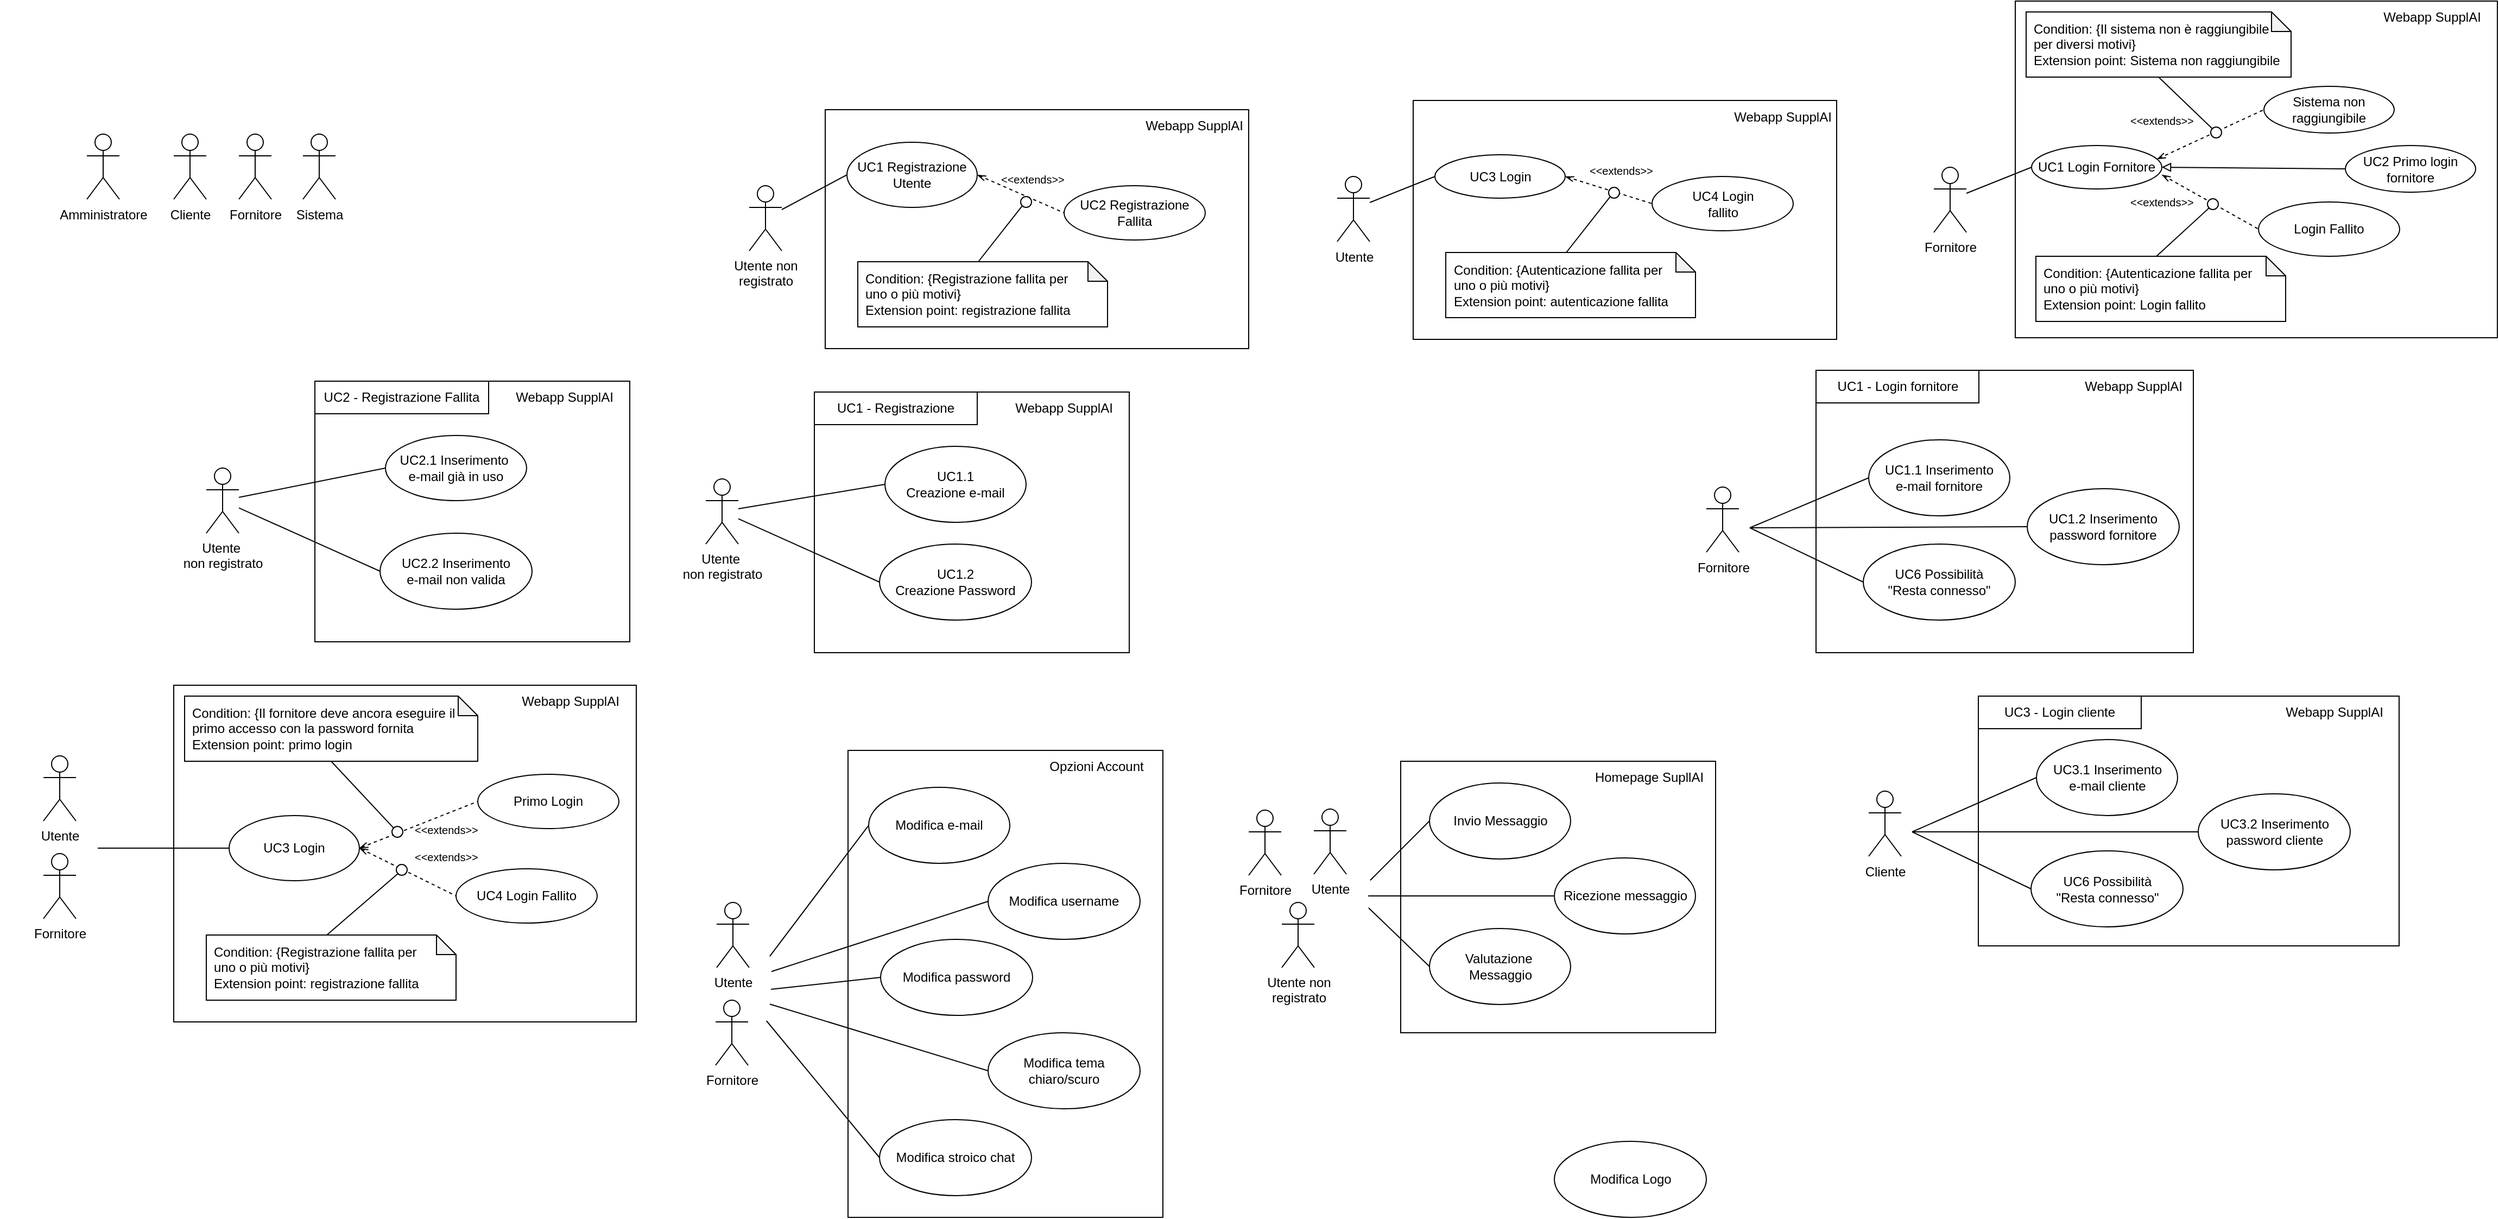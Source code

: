 <mxfile version="25.0.3">
  <diagram name="Page-1" id="idBIvMFOp3O8WaYZ0is4">
    <mxGraphModel dx="1900" dy="1630" grid="1" gridSize="10" guides="1" tooltips="1" connect="1" arrows="1" fold="1" page="1" pageScale="1" pageWidth="850" pageHeight="1100" math="0" shadow="0">
      <root>
        <mxCell id="0" />
        <mxCell id="1" parent="0" />
        <mxCell id="xUCiPFH_44vqt3ZGF0ay-25" value="" style="rounded=0;whiteSpace=wrap;html=1;fillColor=none;align=right;" vertex="1" parent="1">
          <mxGeometry x="1256" y="-70" width="444" height="310" as="geometry" />
        </mxCell>
        <mxCell id="3MYaLi3Jue1lMeN9V3ap-6" value="" style="rounded=0;whiteSpace=wrap;html=1;fillColor=none;align=right;" parent="1" vertex="1">
          <mxGeometry x="690" y="630" width="290" height="250" as="geometry" />
        </mxCell>
        <mxCell id="NOKHF4Z6B14PAL4cFbcB-59" value="" style="rounded=0;whiteSpace=wrap;html=1;fillColor=none;align=right;strokeColor=none;" parent="1" vertex="1">
          <mxGeometry x="520" y="654" width="140" height="200" as="geometry" />
        </mxCell>
        <mxCell id="NOKHF4Z6B14PAL4cFbcB-24" value="" style="rounded=0;whiteSpace=wrap;html=1;fillColor=none;align=right;" parent="1" vertex="1">
          <mxGeometry x="-440" y="560" width="426" height="310" as="geometry" />
        </mxCell>
        <mxCell id="oEx-WqVuaWNwql5kjjHq-19" value="" style="rounded=0;whiteSpace=wrap;html=1;fillColor=none;align=right;" parent="1" vertex="1">
          <mxGeometry x="150" y="290" width="290" height="240" as="geometry" />
        </mxCell>
        <mxCell id="oEx-WqVuaWNwql5kjjHq-9" value="" style="rounded=0;whiteSpace=wrap;html=1;fillColor=none;align=right;" parent="1" vertex="1">
          <mxGeometry x="160" y="30" width="390" height="220" as="geometry" />
        </mxCell>
        <mxCell id="ZVJM0tP1dTTjU91sCeWi-1" value="&lt;div&gt;Utente non&lt;/div&gt;&lt;div&gt;registrato&lt;br&gt;&lt;/div&gt;" style="shape=umlActor;verticalLabelPosition=bottom;verticalAlign=top;html=1;outlineConnect=0;" parent="1" vertex="1">
          <mxGeometry x="90" y="100" width="30" height="60" as="geometry" />
        </mxCell>
        <mxCell id="oEx-WqVuaWNwql5kjjHq-3" style="rounded=0;orthogonalLoop=1;jettySize=auto;html=1;exitX=1;exitY=0.5;exitDx=0;exitDy=0;entryX=0;entryY=0.5;entryDx=0;entryDy=0;endArrow=none;endFill=0;dashed=1;startArrow=openThin;startFill=0;" parent="1" source="ZVJM0tP1dTTjU91sCeWi-2" target="oEx-WqVuaWNwql5kjjHq-2" edge="1">
          <mxGeometry relative="1" as="geometry" />
        </mxCell>
        <mxCell id="ZVJM0tP1dTTjU91sCeWi-2" value="&lt;div&gt;UC1 Registrazione&lt;/div&gt;&lt;div&gt;Utente&lt;br&gt;&lt;/div&gt;" style="ellipse;whiteSpace=wrap;html=1;" parent="1" vertex="1">
          <mxGeometry x="180" y="60" width="120" height="60" as="geometry" />
        </mxCell>
        <mxCell id="oEx-WqVuaWNwql5kjjHq-1" value="" style="endArrow=none;html=1;rounded=0;entryX=0;entryY=0.5;entryDx=0;entryDy=0;" parent="1" source="ZVJM0tP1dTTjU91sCeWi-1" target="ZVJM0tP1dTTjU91sCeWi-2" edge="1">
          <mxGeometry width="50" height="50" relative="1" as="geometry">
            <mxPoint x="140" y="140" as="sourcePoint" />
            <mxPoint x="210" y="130" as="targetPoint" />
          </mxGeometry>
        </mxCell>
        <mxCell id="oEx-WqVuaWNwql5kjjHq-2" value="&lt;div&gt;UC2 Registrazione&lt;/div&gt;&lt;div&gt;Fallita&lt;br&gt;&lt;/div&gt;" style="ellipse;whiteSpace=wrap;html=1;" parent="1" vertex="1">
          <mxGeometry x="380" y="100" width="130" height="50" as="geometry" />
        </mxCell>
        <mxCell id="oEx-WqVuaWNwql5kjjHq-4" value="&lt;font style=&quot;font-size: 10px;&quot;&gt;&amp;lt;&amp;lt;extends&amp;gt;&amp;gt;&lt;/font&gt;" style="text;html=1;whiteSpace=wrap;overflow=hidden;rounded=0;" parent="1" vertex="1">
          <mxGeometry x="320" y="80" width="80" height="30" as="geometry" />
        </mxCell>
        <mxCell id="oEx-WqVuaWNwql5kjjHq-5" value="" style="endArrow=none;html=1;rounded=0;exitX=0;exitY=0;exitDx=111;exitDy=0;exitPerimeter=0;entryX=0;entryY=1;entryDx=0;entryDy=0;" parent="1" source="oEx-WqVuaWNwql5kjjHq-6" target="oEx-WqVuaWNwql5kjjHq-11" edge="1">
          <mxGeometry width="50" height="50" relative="1" as="geometry">
            <mxPoint x="450" y="180" as="sourcePoint" />
            <mxPoint x="340" y="110" as="targetPoint" />
          </mxGeometry>
        </mxCell>
        <mxCell id="oEx-WqVuaWNwql5kjjHq-6" value="&lt;div align=&quot;left&quot; style=&quot;padding-left: 5px;&quot;&gt;Condition: {Registrazione fallita per&amp;nbsp;&lt;/div&gt;&lt;div align=&quot;left&quot; style=&quot;padding-left: 5px;&quot;&gt;uno o più motivi}&lt;/div&gt;&lt;div align=&quot;left&quot; style=&quot;padding-left: 5px;&quot;&gt;Extension point: registrazione fallita&lt;br&gt;&lt;/div&gt;" style="shape=note;whiteSpace=wrap;html=1;backgroundOutline=1;darkOpacity=0.05;size=18;align=left;" parent="1" vertex="1">
          <mxGeometry x="190" y="170" width="230" height="60" as="geometry" />
        </mxCell>
        <mxCell id="oEx-WqVuaWNwql5kjjHq-10" value="Webapp SupplAI" style="text;html=1;align=center;verticalAlign=middle;whiteSpace=wrap;rounded=0;" parent="1" vertex="1">
          <mxGeometry x="440" y="30" width="120" height="30" as="geometry" />
        </mxCell>
        <mxCell id="oEx-WqVuaWNwql5kjjHq-11" value="" style="ellipse;whiteSpace=wrap;html=1;aspect=fixed;" parent="1" vertex="1">
          <mxGeometry x="340" y="110" width="10" height="10" as="geometry" />
        </mxCell>
        <mxCell id="oEx-WqVuaWNwql5kjjHq-20" value="&lt;div&gt;Utente&amp;nbsp;&lt;/div&gt;&lt;div&gt;non registrato&lt;/div&gt;" style="shape=umlActor;verticalLabelPosition=bottom;verticalAlign=top;html=1;outlineConnect=0;" parent="1" vertex="1">
          <mxGeometry x="50" y="370" width="30" height="60" as="geometry" />
        </mxCell>
        <mxCell id="oEx-WqVuaWNwql5kjjHq-22" value="&lt;div&gt;UC1.1&lt;/div&gt;&lt;div&gt;Creazione e-mail&lt;br&gt;&lt;/div&gt;" style="ellipse;whiteSpace=wrap;html=1;" parent="1" vertex="1">
          <mxGeometry x="215" y="340" width="130" height="70" as="geometry" />
        </mxCell>
        <mxCell id="oEx-WqVuaWNwql5kjjHq-23" value="" style="endArrow=none;html=1;rounded=0;entryX=0;entryY=0.5;entryDx=0;entryDy=0;" parent="1" source="oEx-WqVuaWNwql5kjjHq-20" target="oEx-WqVuaWNwql5kjjHq-22" edge="1">
          <mxGeometry width="50" height="50" relative="1" as="geometry">
            <mxPoint x="130" y="400" as="sourcePoint" />
            <mxPoint x="200" y="390" as="targetPoint" />
          </mxGeometry>
        </mxCell>
        <mxCell id="oEx-WqVuaWNwql5kjjHq-24" value="&lt;div&gt;UC1.2&lt;/div&gt;&lt;div&gt;Creazione Password&lt;br&gt;&lt;/div&gt;" style="ellipse;whiteSpace=wrap;html=1;" parent="1" vertex="1">
          <mxGeometry x="210" y="430" width="140" height="70" as="geometry" />
        </mxCell>
        <mxCell id="oEx-WqVuaWNwql5kjjHq-28" value="Webapp SupplAI" style="text;html=1;align=center;verticalAlign=middle;whiteSpace=wrap;rounded=0;" parent="1" vertex="1">
          <mxGeometry x="320" y="290" width="120" height="30" as="geometry" />
        </mxCell>
        <mxCell id="oEx-WqVuaWNwql5kjjHq-30" value="" style="rounded=0;whiteSpace=wrap;html=1;fillColor=none;strokeColor=none;" parent="1" vertex="1">
          <mxGeometry x="20" y="385" width="10" height="45" as="geometry" />
        </mxCell>
        <mxCell id="oEx-WqVuaWNwql5kjjHq-32" value="UC1 - Registrazione" style="rounded=0;whiteSpace=wrap;html=1;" parent="1" vertex="1">
          <mxGeometry x="150" y="290" width="150" height="30" as="geometry" />
        </mxCell>
        <mxCell id="oEx-WqVuaWNwql5kjjHq-33" value="" style="endArrow=none;html=1;rounded=0;entryX=0;entryY=0.5;entryDx=0;entryDy=0;" parent="1" source="oEx-WqVuaWNwql5kjjHq-20" target="oEx-WqVuaWNwql5kjjHq-24" edge="1">
          <mxGeometry width="50" height="50" relative="1" as="geometry">
            <mxPoint x="190" y="460" as="sourcePoint" />
            <mxPoint x="240" y="410" as="targetPoint" />
          </mxGeometry>
        </mxCell>
        <mxCell id="IFE0L5KaYKpogK5ovTip-33" style="rounded=0;orthogonalLoop=1;jettySize=auto;html=1;exitX=1;exitY=0.5;exitDx=0;exitDy=0;entryX=0;entryY=0.5;entryDx=0;entryDy=0;endArrow=none;endFill=0;dashed=1;startArrow=openThin;startFill=0;" parent="1" source="IFE0L5KaYKpogK5ovTip-38" target="IFE0L5KaYKpogK5ovTip-39" edge="1">
          <mxGeometry relative="1" as="geometry" />
        </mxCell>
        <mxCell id="IFE0L5KaYKpogK5ovTip-34" value="" style="endArrow=none;html=1;rounded=0;entryX=0;entryY=0.5;entryDx=0;entryDy=0;" parent="1" source="IFE0L5KaYKpogK5ovTip-37" target="IFE0L5KaYKpogK5ovTip-38" edge="1">
          <mxGeometry width="50" height="50" relative="1" as="geometry">
            <mxPoint x="681.5" y="131.5" as="sourcePoint" />
            <mxPoint x="751.5" y="121.5" as="targetPoint" />
          </mxGeometry>
        </mxCell>
        <mxCell id="IFE0L5KaYKpogK5ovTip-35" value="" style="endArrow=none;html=1;rounded=0;exitX=0;exitY=0;exitDx=111;exitDy=0;exitPerimeter=0;entryX=0;entryY=1;entryDx=0;entryDy=0;" parent="1" source="IFE0L5KaYKpogK5ovTip-41" target="IFE0L5KaYKpogK5ovTip-43" edge="1">
          <mxGeometry width="50" height="50" relative="1" as="geometry">
            <mxPoint x="991.5" y="171.5" as="sourcePoint" />
            <mxPoint x="881.5" y="101.5" as="targetPoint" />
          </mxGeometry>
        </mxCell>
        <mxCell id="IFE0L5KaYKpogK5ovTip-36" value="" style="rounded=0;whiteSpace=wrap;html=1;fillColor=none;align=right;" parent="1" vertex="1">
          <mxGeometry x="701.5" y="21.5" width="390" height="220" as="geometry" />
        </mxCell>
        <mxCell id="IFE0L5KaYKpogK5ovTip-37" value="Utente" style="shape=umlActor;verticalLabelPosition=bottom;verticalAlign=top;html=1;outlineConnect=0;" parent="1" vertex="1">
          <mxGeometry x="631.5" y="91.5" width="30" height="60" as="geometry" />
        </mxCell>
        <mxCell id="IFE0L5KaYKpogK5ovTip-38" value="UC3 Login" style="ellipse;whiteSpace=wrap;html=1;" parent="1" vertex="1">
          <mxGeometry x="721.5" y="71.5" width="120" height="40" as="geometry" />
        </mxCell>
        <mxCell id="IFE0L5KaYKpogK5ovTip-39" value="&lt;div&gt;UC4 Login&lt;/div&gt;&lt;div&gt;fallito&lt;br&gt;&lt;/div&gt;" style="ellipse;whiteSpace=wrap;html=1;" parent="1" vertex="1">
          <mxGeometry x="921.5" y="91.5" width="130" height="50" as="geometry" />
        </mxCell>
        <mxCell id="IFE0L5KaYKpogK5ovTip-40" value="&lt;font style=&quot;font-size: 10px;&quot;&gt;&amp;lt;&amp;lt;extends&amp;gt;&amp;gt;&lt;/font&gt;" style="text;html=1;whiteSpace=wrap;overflow=hidden;rounded=0;" parent="1" vertex="1">
          <mxGeometry x="861.5" y="71.5" width="80" height="30" as="geometry" />
        </mxCell>
        <mxCell id="IFE0L5KaYKpogK5ovTip-41" value="&lt;div align=&quot;left&quot; style=&quot;padding-left: 5px;&quot;&gt;Condition: {Autenticazione fallita per&amp;nbsp;&lt;/div&gt;&lt;div align=&quot;left&quot; style=&quot;padding-left: 5px;&quot;&gt;uno o più motivi}&lt;/div&gt;&lt;div align=&quot;left&quot; style=&quot;padding-left: 5px;&quot;&gt;Extension point: autenticazione fallita&lt;br&gt;&lt;/div&gt;" style="shape=note;whiteSpace=wrap;html=1;backgroundOutline=1;darkOpacity=0.05;size=18;align=left;" parent="1" vertex="1">
          <mxGeometry x="731.5" y="161.5" width="230" height="60" as="geometry" />
        </mxCell>
        <mxCell id="IFE0L5KaYKpogK5ovTip-42" value="Webapp SupplAI" style="text;html=1;align=center;verticalAlign=middle;whiteSpace=wrap;rounded=0;" parent="1" vertex="1">
          <mxGeometry x="981.5" y="21.5" width="120" height="30" as="geometry" />
        </mxCell>
        <mxCell id="IFE0L5KaYKpogK5ovTip-43" value="" style="ellipse;whiteSpace=wrap;html=1;aspect=fixed;" parent="1" vertex="1">
          <mxGeometry x="881.5" y="101.5" width="10" height="10" as="geometry" />
        </mxCell>
        <mxCell id="IFE0L5KaYKpogK5ovTip-44" value="" style="rounded=0;whiteSpace=wrap;html=1;fillColor=none;strokeColor=none;" parent="1" vertex="1">
          <mxGeometry x="600.5" y="100.5" width="10" height="45" as="geometry" />
        </mxCell>
        <mxCell id="ITSnGGrPcKKS6ebnF35g-1" value="&lt;div&gt;Cliente&lt;/div&gt;&lt;div&gt;&lt;br&gt;&lt;/div&gt;" style="shape=umlActor;verticalLabelPosition=bottom;verticalAlign=top;html=1;outlineConnect=0;" parent="1" vertex="1">
          <mxGeometry x="-440" y="52.5" width="30" height="60" as="geometry" />
        </mxCell>
        <mxCell id="ITSnGGrPcKKS6ebnF35g-3" value="Fornitore" style="shape=umlActor;verticalLabelPosition=bottom;verticalAlign=top;html=1;outlineConnect=0;" parent="1" vertex="1">
          <mxGeometry x="-380" y="52.5" width="30" height="60" as="geometry" />
        </mxCell>
        <mxCell id="ITSnGGrPcKKS6ebnF35g-6" value="" style="rounded=0;whiteSpace=wrap;html=1;fillColor=none;align=right;" parent="1" vertex="1">
          <mxGeometry x="181" y="620" width="290" height="430" as="geometry" />
        </mxCell>
        <mxCell id="ITSnGGrPcKKS6ebnF35g-7" value="Utente" style="shape=umlActor;verticalLabelPosition=bottom;verticalAlign=top;html=1;outlineConnect=0;" parent="1" vertex="1">
          <mxGeometry x="60" y="760" width="30" height="60" as="geometry" />
        </mxCell>
        <mxCell id="ITSnGGrPcKKS6ebnF35g-8" value="Modifica e-mail" style="ellipse;whiteSpace=wrap;html=1;" parent="1" vertex="1">
          <mxGeometry x="200" y="654" width="130" height="70" as="geometry" />
        </mxCell>
        <mxCell id="ITSnGGrPcKKS6ebnF35g-9" value="" style="endArrow=none;html=1;rounded=0;entryX=0;entryY=0.5;entryDx=0;entryDy=0;exitX=0.985;exitY=0.348;exitDx=0;exitDy=0;exitPerimeter=0;" parent="1" source="NOKHF4Z6B14PAL4cFbcB-56" target="ITSnGGrPcKKS6ebnF35g-8" edge="1">
          <mxGeometry width="50" height="50" relative="1" as="geometry">
            <mxPoint x="130" y="770" as="sourcePoint" />
            <mxPoint x="231" y="700" as="targetPoint" />
          </mxGeometry>
        </mxCell>
        <mxCell id="ITSnGGrPcKKS6ebnF35g-10" value="Modifica username" style="ellipse;whiteSpace=wrap;html=1;" parent="1" vertex="1">
          <mxGeometry x="310" y="724" width="140" height="70" as="geometry" />
        </mxCell>
        <mxCell id="ITSnGGrPcKKS6ebnF35g-11" value="Opzioni Account" style="text;html=1;align=center;verticalAlign=middle;whiteSpace=wrap;rounded=0;" parent="1" vertex="1">
          <mxGeometry x="350" y="620" width="120" height="30" as="geometry" />
        </mxCell>
        <mxCell id="ITSnGGrPcKKS6ebnF35g-12" value="" style="rounded=0;whiteSpace=wrap;html=1;fillColor=none;strokeColor=none;" parent="1" vertex="1">
          <mxGeometry x="80" y="679" width="10" height="45" as="geometry" />
        </mxCell>
        <mxCell id="ITSnGGrPcKKS6ebnF35g-14" value="" style="endArrow=none;html=1;rounded=0;entryX=0;entryY=0.5;entryDx=0;entryDy=0;exitX=1.007;exitY=0.418;exitDx=0;exitDy=0;exitPerimeter=0;" parent="1" source="NOKHF4Z6B14PAL4cFbcB-56" target="ITSnGGrPcKKS6ebnF35g-10" edge="1">
          <mxGeometry width="50" height="50" relative="1" as="geometry">
            <mxPoint x="150" y="800" as="sourcePoint" />
            <mxPoint x="271" y="720" as="targetPoint" />
          </mxGeometry>
        </mxCell>
        <mxCell id="ITSnGGrPcKKS6ebnF35g-16" value="" style="endArrow=none;html=1;rounded=0;entryX=0;entryY=0.5;entryDx=0;entryDy=0;exitX=1;exitY=0.5;exitDx=0;exitDy=0;" parent="1" source="NOKHF4Z6B14PAL4cFbcB-56" target="ITSnGGrPcKKS6ebnF35g-17" edge="1">
          <mxGeometry width="50" height="50" relative="1" as="geometry">
            <mxPoint x="140" y="820" as="sourcePoint" />
            <mxPoint x="281" y="730" as="targetPoint" />
          </mxGeometry>
        </mxCell>
        <mxCell id="ITSnGGrPcKKS6ebnF35g-17" value="Modifica password" style="ellipse;whiteSpace=wrap;html=1;" parent="1" vertex="1">
          <mxGeometry x="211" y="794" width="140" height="70" as="geometry" />
        </mxCell>
        <mxCell id="ITSnGGrPcKKS6ebnF35g-23" value="" style="endArrow=none;html=1;rounded=0;entryX=0;entryY=0.5;entryDx=0;entryDy=0;exitX=1.014;exitY=0.428;exitDx=0;exitDy=0;exitPerimeter=0;" parent="1" source="NOKHF4Z6B14PAL4cFbcB-59" target="ITSnGGrPcKKS6ebnF35g-24" edge="1">
          <mxGeometry width="50" height="50" relative="1" as="geometry">
            <mxPoint x="651" y="741.143" as="sourcePoint" />
            <mxPoint x="701" y="665" as="targetPoint" />
          </mxGeometry>
        </mxCell>
        <mxCell id="ITSnGGrPcKKS6ebnF35g-24" value="Invio Messaggio" style="ellipse;whiteSpace=wrap;html=1;" parent="1" vertex="1">
          <mxGeometry x="716.5" y="650" width="130" height="70" as="geometry" />
        </mxCell>
        <mxCell id="ITSnGGrPcKKS6ebnF35g-27" value="" style="endArrow=none;html=1;rounded=0;entryX=0;entryY=0.5;entryDx=0;entryDy=0;exitX=1;exitY=0.5;exitDx=0;exitDy=0;" parent="1" source="NOKHF4Z6B14PAL4cFbcB-59" target="ITSnGGrPcKKS6ebnF35g-28" edge="1">
          <mxGeometry width="50" height="50" relative="1" as="geometry">
            <mxPoint x="651" y="754.384" as="sourcePoint" />
            <mxPoint x="701" y="835" as="targetPoint" />
          </mxGeometry>
        </mxCell>
        <mxCell id="ITSnGGrPcKKS6ebnF35g-28" value="Ricezione messaggio" style="ellipse;whiteSpace=wrap;html=1;" parent="1" vertex="1">
          <mxGeometry x="831.5" y="719" width="130" height="70" as="geometry" />
        </mxCell>
        <mxCell id="ITSnGGrPcKKS6ebnF35g-30" value="&lt;div&gt;Valutazione&amp;nbsp;&lt;/div&gt;&lt;div&gt;Messaggio&lt;/div&gt;" style="ellipse;whiteSpace=wrap;html=1;" parent="1" vertex="1">
          <mxGeometry x="716.5" y="784" width="130" height="70" as="geometry" />
        </mxCell>
        <mxCell id="ITSnGGrPcKKS6ebnF35g-33" value="" style="endArrow=none;html=1;rounded=0;entryX=0;entryY=0.5;entryDx=0;entryDy=0;exitX=1.003;exitY=0.555;exitDx=0;exitDy=0;exitPerimeter=0;" parent="1" source="NOKHF4Z6B14PAL4cFbcB-59" target="ITSnGGrPcKKS6ebnF35g-30" edge="1">
          <mxGeometry width="50" height="50" relative="1" as="geometry">
            <mxPoint x="651" y="767.975" as="sourcePoint" />
            <mxPoint x="847" y="745" as="targetPoint" />
          </mxGeometry>
        </mxCell>
        <mxCell id="VQfnSV0wgQv_RWmq8q4L-3" value="" style="rounded=0;whiteSpace=wrap;html=1;fillColor=none;strokeColor=none;" parent="1" vertex="1">
          <mxGeometry x="69" y="119" width="10" height="45" as="geometry" />
        </mxCell>
        <mxCell id="3MYaLi3Jue1lMeN9V3ap-7" value="Homepage SupllAI" style="text;html=1;align=center;verticalAlign=middle;whiteSpace=wrap;rounded=0;" parent="1" vertex="1">
          <mxGeometry x="859" y="630" width="120" height="30" as="geometry" />
        </mxCell>
        <mxCell id="3MYaLi3Jue1lMeN9V3ap-8" value="Modifica tema chiaro/scuro" style="ellipse;whiteSpace=wrap;html=1;" parent="1" vertex="1">
          <mxGeometry x="310" y="880" width="140" height="70" as="geometry" />
        </mxCell>
        <mxCell id="3MYaLi3Jue1lMeN9V3ap-9" value="Modifica Logo" style="ellipse;whiteSpace=wrap;html=1;" parent="1" vertex="1">
          <mxGeometry x="831.5" y="980" width="140" height="70" as="geometry" />
        </mxCell>
        <mxCell id="3MYaLi3Jue1lMeN9V3ap-11" value="Modifica stroico chat" style="ellipse;whiteSpace=wrap;html=1;" parent="1" vertex="1">
          <mxGeometry x="210" y="960" width="140" height="70" as="geometry" />
        </mxCell>
        <mxCell id="3MYaLi3Jue1lMeN9V3ap-12" value="" style="endArrow=none;html=1;rounded=0;entryX=0;entryY=0.5;entryDx=0;entryDy=0;exitX=0.985;exitY=0.568;exitDx=0;exitDy=0;exitPerimeter=0;" parent="1" source="NOKHF4Z6B14PAL4cFbcB-56" target="3MYaLi3Jue1lMeN9V3ap-8" edge="1">
          <mxGeometry width="50" height="50" relative="1" as="geometry">
            <mxPoint x="130" y="840" as="sourcePoint" />
            <mxPoint x="221" y="839" as="targetPoint" />
          </mxGeometry>
        </mxCell>
        <mxCell id="3MYaLi3Jue1lMeN9V3ap-13" value="" style="endArrow=none;html=1;rounded=0;entryX=0;entryY=0.5;entryDx=0;entryDy=0;exitX=0.941;exitY=0.645;exitDx=0;exitDy=0;exitPerimeter=0;" parent="1" source="NOKHF4Z6B14PAL4cFbcB-56" target="3MYaLi3Jue1lMeN9V3ap-11" edge="1">
          <mxGeometry width="50" height="50" relative="1" as="geometry">
            <mxPoint x="130" y="870" as="sourcePoint" />
            <mxPoint x="320" y="925" as="targetPoint" />
          </mxGeometry>
        </mxCell>
        <mxCell id="3MYaLi3Jue1lMeN9V3ap-14" value="Amministratore" style="shape=umlActor;verticalLabelPosition=bottom;verticalAlign=top;html=1;outlineConnect=0;" parent="1" vertex="1">
          <mxGeometry x="-520" y="52.5" width="30" height="60" as="geometry" />
        </mxCell>
        <mxCell id="NOKHF4Z6B14PAL4cFbcB-1" value="" style="rounded=0;whiteSpace=wrap;html=1;fillColor=none;strokeColor=none;" parent="1" vertex="1">
          <mxGeometry x="-249" y="60" width="10" height="45" as="geometry" />
        </mxCell>
        <mxCell id="NOKHF4Z6B14PAL4cFbcB-2" value="" style="rounded=0;whiteSpace=wrap;html=1;fillColor=none;strokeColor=none;" parent="1" vertex="1">
          <mxGeometry x="-580" y="64" width="10" height="45" as="geometry" />
        </mxCell>
        <mxCell id="NOKHF4Z6B14PAL4cFbcB-3" value="" style="rounded=0;whiteSpace=wrap;html=1;fillColor=none;strokeColor=none;" parent="1" vertex="1">
          <mxGeometry x="10" y="387.5" width="10" height="45" as="geometry" />
        </mxCell>
        <mxCell id="NOKHF4Z6B14PAL4cFbcB-4" value="" style="rounded=0;whiteSpace=wrap;html=1;fillColor=none;align=right;" parent="1" vertex="1">
          <mxGeometry x="-310" y="280" width="290" height="240" as="geometry" />
        </mxCell>
        <mxCell id="NOKHF4Z6B14PAL4cFbcB-5" value="&lt;div&gt;Utente&amp;nbsp;&lt;/div&gt;&lt;div&gt;non registrato&lt;/div&gt;" style="shape=umlActor;verticalLabelPosition=bottom;verticalAlign=top;html=1;outlineConnect=0;" parent="1" vertex="1">
          <mxGeometry x="-410" y="360" width="30" height="60" as="geometry" />
        </mxCell>
        <mxCell id="NOKHF4Z6B14PAL4cFbcB-6" value="&lt;div&gt;UC2.1 Inserimento&amp;nbsp;&lt;/div&gt;&lt;div&gt;e-mail già in uso&lt;/div&gt;" style="ellipse;whiteSpace=wrap;html=1;" parent="1" vertex="1">
          <mxGeometry x="-245" y="330" width="130" height="60" as="geometry" />
        </mxCell>
        <mxCell id="NOKHF4Z6B14PAL4cFbcB-7" value="" style="endArrow=none;html=1;rounded=0;entryX=0;entryY=0.5;entryDx=0;entryDy=0;" parent="1" source="NOKHF4Z6B14PAL4cFbcB-5" target="NOKHF4Z6B14PAL4cFbcB-6" edge="1">
          <mxGeometry width="50" height="50" relative="1" as="geometry">
            <mxPoint x="-330" y="390" as="sourcePoint" />
            <mxPoint x="-260" y="380" as="targetPoint" />
          </mxGeometry>
        </mxCell>
        <mxCell id="NOKHF4Z6B14PAL4cFbcB-8" value="&lt;div&gt;UC2.2 Inserimento&lt;/div&gt;&lt;div&gt;e-mail non valida&lt;br&gt;&lt;/div&gt;" style="ellipse;whiteSpace=wrap;html=1;" parent="1" vertex="1">
          <mxGeometry x="-250" y="420" width="140" height="70" as="geometry" />
        </mxCell>
        <mxCell id="NOKHF4Z6B14PAL4cFbcB-9" value="Webapp SupplAI" style="text;html=1;align=center;verticalAlign=middle;whiteSpace=wrap;rounded=0;" parent="1" vertex="1">
          <mxGeometry x="-140" y="280" width="120" height="30" as="geometry" />
        </mxCell>
        <mxCell id="NOKHF4Z6B14PAL4cFbcB-10" value="" style="rounded=0;whiteSpace=wrap;html=1;fillColor=none;strokeColor=none;" parent="1" vertex="1">
          <mxGeometry x="-291" y="359" width="10" height="45" as="geometry" />
        </mxCell>
        <mxCell id="NOKHF4Z6B14PAL4cFbcB-11" value="UC2 - Registrazione Fallita" style="rounded=0;whiteSpace=wrap;html=1;" parent="1" vertex="1">
          <mxGeometry x="-310" y="280" width="160" height="30" as="geometry" />
        </mxCell>
        <mxCell id="NOKHF4Z6B14PAL4cFbcB-12" value="" style="endArrow=none;html=1;rounded=0;entryX=0;entryY=0.5;entryDx=0;entryDy=0;" parent="1" source="NOKHF4Z6B14PAL4cFbcB-5" target="NOKHF4Z6B14PAL4cFbcB-8" edge="1">
          <mxGeometry width="50" height="50" relative="1" as="geometry">
            <mxPoint x="-270" y="450" as="sourcePoint" />
            <mxPoint x="-220" y="400" as="targetPoint" />
          </mxGeometry>
        </mxCell>
        <mxCell id="NOKHF4Z6B14PAL4cFbcB-13" value="" style="rounded=0;whiteSpace=wrap;html=1;fillColor=none;strokeColor=none;" parent="1" vertex="1">
          <mxGeometry x="-450" y="377.5" width="10" height="45" as="geometry" />
        </mxCell>
        <mxCell id="NOKHF4Z6B14PAL4cFbcB-25" value="Fornitore" style="shape=umlActor;verticalLabelPosition=bottom;verticalAlign=top;html=1;outlineConnect=0;" parent="1" vertex="1">
          <mxGeometry x="-560" y="715" width="30" height="60" as="geometry" />
        </mxCell>
        <mxCell id="NOKHF4Z6B14PAL4cFbcB-26" style="rounded=0;orthogonalLoop=1;jettySize=auto;html=1;exitX=1;exitY=0.5;exitDx=0;exitDy=0;entryX=0;entryY=0.5;entryDx=0;entryDy=0;endArrow=none;endFill=0;dashed=1;startArrow=openThin;startFill=0;" parent="1" source="NOKHF4Z6B14PAL4cFbcB-27" target="NOKHF4Z6B14PAL4cFbcB-39" edge="1">
          <mxGeometry relative="1" as="geometry" />
        </mxCell>
        <mxCell id="NOKHF4Z6B14PAL4cFbcB-27" value="UC3 Login" style="ellipse;whiteSpace=wrap;html=1;" parent="1" vertex="1">
          <mxGeometry x="-389" y="680" width="120" height="60" as="geometry" />
        </mxCell>
        <mxCell id="NOKHF4Z6B14PAL4cFbcB-28" value="" style="endArrow=none;html=1;rounded=0;entryX=0;entryY=0.5;entryDx=0;entryDy=0;exitX=1;exitY=0.5;exitDx=0;exitDy=0;" parent="1" source="NOKHF4Z6B14PAL4cFbcB-38" target="NOKHF4Z6B14PAL4cFbcB-27" edge="1">
          <mxGeometry width="50" height="50" relative="1" as="geometry">
            <mxPoint x="-490" y="770" as="sourcePoint" />
            <mxPoint x="-359" y="660" as="targetPoint" />
          </mxGeometry>
        </mxCell>
        <mxCell id="NOKHF4Z6B14PAL4cFbcB-29" value="Primo Login" style="ellipse;whiteSpace=wrap;html=1;" parent="1" vertex="1">
          <mxGeometry x="-160" y="642" width="130" height="50" as="geometry" />
        </mxCell>
        <mxCell id="NOKHF4Z6B14PAL4cFbcB-30" value="&lt;font style=&quot;font-size: 10px;&quot;&gt;&amp;lt;&amp;lt;extends&amp;gt;&amp;gt;&lt;/font&gt;" style="text;html=1;whiteSpace=wrap;overflow=hidden;rounded=0;" parent="1" vertex="1">
          <mxGeometry x="-220" y="679" width="71" height="30" as="geometry" />
        </mxCell>
        <mxCell id="NOKHF4Z6B14PAL4cFbcB-31" value="" style="endArrow=none;html=1;rounded=0;exitX=0;exitY=0;exitDx=111;exitDy=0;exitPerimeter=0;entryX=0;entryY=1;entryDx=0;entryDy=0;" parent="1" source="NOKHF4Z6B14PAL4cFbcB-32" target="NOKHF4Z6B14PAL4cFbcB-34" edge="1">
          <mxGeometry width="50" height="50" relative="1" as="geometry">
            <mxPoint x="-119" y="710" as="sourcePoint" />
            <mxPoint x="-229" y="640" as="targetPoint" />
          </mxGeometry>
        </mxCell>
        <mxCell id="NOKHF4Z6B14PAL4cFbcB-32" value="&lt;div align=&quot;left&quot; style=&quot;padding-left: 5px;&quot;&gt;Condition: {Registrazione fallita per&amp;nbsp;&lt;/div&gt;&lt;div align=&quot;left&quot; style=&quot;padding-left: 5px;&quot;&gt;uno o più motivi}&lt;/div&gt;&lt;div align=&quot;left&quot; style=&quot;padding-left: 5px;&quot;&gt;Extension point: registrazione fallita&lt;br&gt;&lt;/div&gt;" style="shape=note;whiteSpace=wrap;html=1;backgroundOutline=1;darkOpacity=0.05;size=18;align=left;" parent="1" vertex="1">
          <mxGeometry x="-410" y="790" width="230" height="60" as="geometry" />
        </mxCell>
        <mxCell id="NOKHF4Z6B14PAL4cFbcB-33" value="Webapp SupplAI" style="text;html=1;align=center;verticalAlign=middle;whiteSpace=wrap;rounded=0;" parent="1" vertex="1">
          <mxGeometry x="-129" y="560" width="109" height="30" as="geometry" />
        </mxCell>
        <mxCell id="NOKHF4Z6B14PAL4cFbcB-34" value="" style="ellipse;whiteSpace=wrap;html=1;aspect=fixed;" parent="1" vertex="1">
          <mxGeometry x="-235" y="725" width="10" height="10" as="geometry" />
        </mxCell>
        <mxCell id="NOKHF4Z6B14PAL4cFbcB-35" value="" style="rounded=0;whiteSpace=wrap;html=1;fillColor=none;strokeColor=none;" parent="1" vertex="1">
          <mxGeometry x="-600" y="679" width="10" height="45" as="geometry" />
        </mxCell>
        <mxCell id="NOKHF4Z6B14PAL4cFbcB-36" value="Utente" style="shape=umlActor;verticalLabelPosition=bottom;verticalAlign=top;html=1;outlineConnect=0;" parent="1" vertex="1">
          <mxGeometry x="-560" y="625" width="30" height="60" as="geometry" />
        </mxCell>
        <mxCell id="NOKHF4Z6B14PAL4cFbcB-38" value="" style="rounded=0;whiteSpace=wrap;html=1;fillColor=none;align=right;strokeColor=none;" parent="1" vertex="1">
          <mxGeometry x="-580" y="615" width="70" height="190" as="geometry" />
        </mxCell>
        <mxCell id="NOKHF4Z6B14PAL4cFbcB-39" value="UC4 Login Fallito" style="ellipse;whiteSpace=wrap;html=1;" parent="1" vertex="1">
          <mxGeometry x="-180" y="729" width="130" height="50" as="geometry" />
        </mxCell>
        <mxCell id="NOKHF4Z6B14PAL4cFbcB-41" style="rounded=0;orthogonalLoop=1;jettySize=auto;html=1;exitX=1;exitY=0.5;exitDx=0;exitDy=0;entryX=0;entryY=0.5;entryDx=0;entryDy=0;endArrow=none;endFill=0;dashed=1;startArrow=openThin;startFill=0;" parent="1" source="NOKHF4Z6B14PAL4cFbcB-27" target="NOKHF4Z6B14PAL4cFbcB-29" edge="1">
          <mxGeometry relative="1" as="geometry">
            <mxPoint x="-269" y="654" as="sourcePoint" />
            <mxPoint x="-180" y="688" as="targetPoint" />
          </mxGeometry>
        </mxCell>
        <mxCell id="NOKHF4Z6B14PAL4cFbcB-42" value="&lt;font style=&quot;font-size: 10px;&quot;&gt;&amp;lt;&amp;lt;extends&amp;gt;&amp;gt;&lt;/font&gt;" style="text;html=1;whiteSpace=wrap;overflow=hidden;rounded=0;" parent="1" vertex="1">
          <mxGeometry x="-220" y="704" width="80" height="20" as="geometry" />
        </mxCell>
        <mxCell id="NOKHF4Z6B14PAL4cFbcB-45" value="&lt;div align=&quot;left&quot; style=&quot;padding-left: 5px;&quot;&gt;Condition: {Il fornitore deve ancora eseguire il&lt;/div&gt;&lt;div align=&quot;left&quot; style=&quot;padding-left: 5px;&quot;&gt;primo accesso con la password fornita&lt;br&gt;&lt;/div&gt;&lt;div align=&quot;left&quot; style=&quot;padding-left: 5px;&quot;&gt;Extension point: primo login&lt;br&gt;&lt;/div&gt;" style="shape=note;whiteSpace=wrap;html=1;backgroundOutline=1;darkOpacity=0.05;size=18;align=left;" parent="1" vertex="1">
          <mxGeometry x="-430" y="570" width="270" height="60" as="geometry" />
        </mxCell>
        <mxCell id="NOKHF4Z6B14PAL4cFbcB-46" value="" style="ellipse;whiteSpace=wrap;html=1;aspect=fixed;" parent="1" vertex="1">
          <mxGeometry x="-239" y="690" width="10" height="10" as="geometry" />
        </mxCell>
        <mxCell id="NOKHF4Z6B14PAL4cFbcB-47" value="" style="endArrow=none;html=1;rounded=0;exitX=0.5;exitY=1;exitDx=0;exitDy=0;exitPerimeter=0;entryX=0;entryY=0;entryDx=0;entryDy=0;" parent="1" source="NOKHF4Z6B14PAL4cFbcB-45" target="NOKHF4Z6B14PAL4cFbcB-46" edge="1">
          <mxGeometry width="50" height="50" relative="1" as="geometry">
            <mxPoint x="-300.46" y="704" as="sourcePoint" />
            <mxPoint x="-220" y="680" as="targetPoint" />
          </mxGeometry>
        </mxCell>
        <mxCell id="NOKHF4Z6B14PAL4cFbcB-53" value="Fornitore" style="shape=umlActor;verticalLabelPosition=bottom;verticalAlign=top;html=1;outlineConnect=0;" parent="1" vertex="1">
          <mxGeometry x="59" y="850" width="30" height="60" as="geometry" />
        </mxCell>
        <mxCell id="NOKHF4Z6B14PAL4cFbcB-56" value="" style="rounded=0;whiteSpace=wrap;html=1;fillColor=none;align=right;strokeColor=none;" parent="1" vertex="1">
          <mxGeometry x="40" y="740" width="70" height="200" as="geometry" />
        </mxCell>
        <mxCell id="NOKHF4Z6B14PAL4cFbcB-57" value="Utente" style="shape=umlActor;verticalLabelPosition=bottom;verticalAlign=top;html=1;outlineConnect=0;" parent="1" vertex="1">
          <mxGeometry x="610" y="674" width="30" height="60" as="geometry" />
        </mxCell>
        <mxCell id="NOKHF4Z6B14PAL4cFbcB-58" value="Fornitore" style="shape=umlActor;verticalLabelPosition=bottom;verticalAlign=top;html=1;outlineConnect=0;" parent="1" vertex="1">
          <mxGeometry x="550" y="675" width="30" height="60" as="geometry" />
        </mxCell>
        <mxCell id="NOKHF4Z6B14PAL4cFbcB-60" value="&lt;div&gt;Utente non&lt;/div&gt;&lt;div&gt;registrato&lt;br&gt;&lt;/div&gt;" style="shape=umlActor;verticalLabelPosition=bottom;verticalAlign=top;html=1;outlineConnect=0;" parent="1" vertex="1">
          <mxGeometry x="580.5" y="760" width="30" height="60" as="geometry" />
        </mxCell>
        <mxCell id="xUCiPFH_44vqt3ZGF0ay-14" value="Sistema" style="shape=umlActor;verticalLabelPosition=bottom;verticalAlign=top;html=1;outlineConnect=0;" vertex="1" parent="1">
          <mxGeometry x="-321" y="52.5" width="30" height="60" as="geometry" />
        </mxCell>
        <mxCell id="xUCiPFH_44vqt3ZGF0ay-22" style="rounded=0;orthogonalLoop=1;jettySize=auto;html=1;exitX=1;exitY=0.673;exitDx=0;exitDy=0;entryX=0;entryY=0.5;entryDx=0;entryDy=0;endArrow=none;endFill=0;dashed=1;startArrow=openThin;startFill=0;exitPerimeter=0;" edge="1" source="xUCiPFH_44vqt3ZGF0ay-27" target="xUCiPFH_44vqt3ZGF0ay-28" parent="1">
          <mxGeometry relative="1" as="geometry" />
        </mxCell>
        <mxCell id="xUCiPFH_44vqt3ZGF0ay-23" value="" style="endArrow=none;html=1;rounded=0;entryX=0;entryY=0.5;entryDx=0;entryDy=0;" edge="1" source="xUCiPFH_44vqt3ZGF0ay-26" target="xUCiPFH_44vqt3ZGF0ay-27" parent="1">
          <mxGeometry width="50" height="50" relative="1" as="geometry">
            <mxPoint x="1231" y="123" as="sourcePoint" />
            <mxPoint x="1301" y="113" as="targetPoint" />
          </mxGeometry>
        </mxCell>
        <mxCell id="xUCiPFH_44vqt3ZGF0ay-24" value="" style="endArrow=none;html=1;rounded=0;exitX=0;exitY=0;exitDx=111;exitDy=0;exitPerimeter=0;entryX=0;entryY=1;entryDx=0;entryDy=0;" edge="1" source="xUCiPFH_44vqt3ZGF0ay-30" target="xUCiPFH_44vqt3ZGF0ay-32" parent="1">
          <mxGeometry width="50" height="50" relative="1" as="geometry">
            <mxPoint x="1541" y="163" as="sourcePoint" />
            <mxPoint x="1431" y="93" as="targetPoint" />
          </mxGeometry>
        </mxCell>
        <mxCell id="xUCiPFH_44vqt3ZGF0ay-26" value="Fornitore" style="shape=umlActor;verticalLabelPosition=bottom;verticalAlign=top;html=1;outlineConnect=0;" vertex="1" parent="1">
          <mxGeometry x="1181" y="83" width="30" height="60" as="geometry" />
        </mxCell>
        <mxCell id="xUCiPFH_44vqt3ZGF0ay-27" value="UC1 Login Fornitore" style="ellipse;whiteSpace=wrap;html=1;" vertex="1" parent="1">
          <mxGeometry x="1271" y="63" width="120" height="40" as="geometry" />
        </mxCell>
        <mxCell id="xUCiPFH_44vqt3ZGF0ay-28" value="Login Fallito" style="ellipse;whiteSpace=wrap;html=1;" vertex="1" parent="1">
          <mxGeometry x="1480" y="115" width="130" height="50" as="geometry" />
        </mxCell>
        <mxCell id="xUCiPFH_44vqt3ZGF0ay-29" value="&lt;font style=&quot;font-size: 10px;&quot;&gt;&amp;lt;&amp;lt;extends&amp;gt;&amp;gt;&lt;/font&gt;" style="text;html=1;whiteSpace=wrap;overflow=hidden;rounded=0;" vertex="1" parent="1">
          <mxGeometry x="1360" y="100.5" width="80" height="30" as="geometry" />
        </mxCell>
        <mxCell id="xUCiPFH_44vqt3ZGF0ay-30" value="&lt;div align=&quot;left&quot; style=&quot;padding-left: 5px;&quot;&gt;Condition: {Autenticazione fallita per&amp;nbsp;&lt;/div&gt;&lt;div align=&quot;left&quot; style=&quot;padding-left: 5px;&quot;&gt;uno o più motivi}&lt;/div&gt;&lt;div align=&quot;left&quot; style=&quot;padding-left: 5px;&quot;&gt;Extension point: Login fallito&lt;br&gt;&lt;/div&gt;" style="shape=note;whiteSpace=wrap;html=1;backgroundOutline=1;darkOpacity=0.05;size=18;align=left;" vertex="1" parent="1">
          <mxGeometry x="1275" y="165" width="230" height="60" as="geometry" />
        </mxCell>
        <mxCell id="xUCiPFH_44vqt3ZGF0ay-31" value="Webapp SupplAI" style="text;html=1;align=center;verticalAlign=middle;whiteSpace=wrap;rounded=0;" vertex="1" parent="1">
          <mxGeometry x="1580" y="-70" width="120" height="30" as="geometry" />
        </mxCell>
        <mxCell id="xUCiPFH_44vqt3ZGF0ay-32" value="" style="ellipse;whiteSpace=wrap;html=1;aspect=fixed;" vertex="1" parent="1">
          <mxGeometry x="1433" y="112" width="10" height="10" as="geometry" />
        </mxCell>
        <mxCell id="xUCiPFH_44vqt3ZGF0ay-33" value="" style="rounded=0;whiteSpace=wrap;html=1;fillColor=none;strokeColor=none;" vertex="1" parent="1">
          <mxGeometry x="1150" y="92" width="10" height="45" as="geometry" />
        </mxCell>
        <mxCell id="xUCiPFH_44vqt3ZGF0ay-37" value="UC2 Primo login fornitore" style="ellipse;whiteSpace=wrap;html=1;" vertex="1" parent="1">
          <mxGeometry x="1560" y="63" width="120" height="43" as="geometry" />
        </mxCell>
        <mxCell id="xUCiPFH_44vqt3ZGF0ay-38" style="rounded=0;orthogonalLoop=1;jettySize=auto;html=1;exitX=1;exitY=0.5;exitDx=0;exitDy=0;entryX=0;entryY=0.5;entryDx=0;entryDy=0;endArrow=none;endFill=0;startArrow=block;startFill=0;" edge="1" parent="1" source="xUCiPFH_44vqt3ZGF0ay-27" target="xUCiPFH_44vqt3ZGF0ay-37">
          <mxGeometry relative="1" as="geometry">
            <mxPoint x="1401" y="93" as="sourcePoint" />
            <mxPoint x="1483" y="155" as="targetPoint" />
          </mxGeometry>
        </mxCell>
        <mxCell id="xUCiPFH_44vqt3ZGF0ay-40" value="" style="rounded=0;whiteSpace=wrap;html=1;fillColor=none;align=right;" vertex="1" parent="1">
          <mxGeometry x="1072.5" y="270" width="347.5" height="260" as="geometry" />
        </mxCell>
        <mxCell id="xUCiPFH_44vqt3ZGF0ay-42" value="&lt;div&gt;UC1.1 Inserimento&lt;/div&gt;&lt;div&gt;e-mail fornitore&lt;br&gt;&lt;/div&gt;" style="ellipse;whiteSpace=wrap;html=1;" vertex="1" parent="1">
          <mxGeometry x="1121" y="334" width="130" height="70" as="geometry" />
        </mxCell>
        <mxCell id="xUCiPFH_44vqt3ZGF0ay-43" value="" style="endArrow=none;html=1;rounded=0;entryX=0;entryY=0.5;entryDx=0;entryDy=0;exitX=1;exitY=0.5;exitDx=0;exitDy=0;" edge="1" target="xUCiPFH_44vqt3ZGF0ay-42" parent="1">
          <mxGeometry width="50" height="50" relative="1" as="geometry">
            <mxPoint x="1011.5" y="415" as="sourcePoint" />
            <mxPoint x="1122.5" y="390" as="targetPoint" />
          </mxGeometry>
        </mxCell>
        <mxCell id="xUCiPFH_44vqt3ZGF0ay-44" value="&lt;div&gt;UC1.2 Inserimento&lt;/div&gt;&lt;div&gt;password fornitore&lt;br&gt;&lt;/div&gt;" style="ellipse;whiteSpace=wrap;html=1;" vertex="1" parent="1">
          <mxGeometry x="1267" y="379" width="140" height="70" as="geometry" />
        </mxCell>
        <mxCell id="xUCiPFH_44vqt3ZGF0ay-45" value="Webapp SupplAI" style="text;html=1;align=center;verticalAlign=middle;whiteSpace=wrap;rounded=0;" vertex="1" parent="1">
          <mxGeometry x="1304.5" y="270" width="120" height="30" as="geometry" />
        </mxCell>
        <mxCell id="xUCiPFH_44vqt3ZGF0ay-47" value="UC1 - Login fornitore" style="rounded=0;whiteSpace=wrap;html=1;" vertex="1" parent="1">
          <mxGeometry x="1072.5" y="270" width="150" height="30" as="geometry" />
        </mxCell>
        <mxCell id="xUCiPFH_44vqt3ZGF0ay-48" value="" style="endArrow=none;html=1;rounded=0;entryX=0;entryY=0.5;entryDx=0;entryDy=0;exitX=1;exitY=0.5;exitDx=0;exitDy=0;" edge="1" target="xUCiPFH_44vqt3ZGF0ay-44" parent="1">
          <mxGeometry width="50" height="50" relative="1" as="geometry">
            <mxPoint x="1011.5" y="415" as="sourcePoint" />
            <mxPoint x="1162.5" y="410" as="targetPoint" />
          </mxGeometry>
        </mxCell>
        <mxCell id="xUCiPFH_44vqt3ZGF0ay-49" value="Fornitore" style="shape=umlActor;verticalLabelPosition=bottom;verticalAlign=top;html=1;outlineConnect=0;" vertex="1" parent="1">
          <mxGeometry x="971.5" y="377.5" width="30" height="60" as="geometry" />
        </mxCell>
        <mxCell id="xUCiPFH_44vqt3ZGF0ay-50" value="&lt;div&gt;UC6 Possibilità&lt;/div&gt;&lt;div&gt;&quot;Resta connesso&quot;&lt;br&gt;&lt;/div&gt;" style="ellipse;whiteSpace=wrap;html=1;" vertex="1" parent="1">
          <mxGeometry x="1116" y="430" width="140" height="70" as="geometry" />
        </mxCell>
        <mxCell id="xUCiPFH_44vqt3ZGF0ay-51" value="" style="endArrow=none;html=1;rounded=0;entryX=0;entryY=0.5;entryDx=0;entryDy=0;exitX=1;exitY=0.5;exitDx=0;exitDy=0;" edge="1" target="xUCiPFH_44vqt3ZGF0ay-50" parent="1">
          <mxGeometry width="50" height="50" relative="1" as="geometry">
            <mxPoint x="1011.5" y="415" as="sourcePoint" />
            <mxPoint x="1213.5" y="435" as="targetPoint" />
          </mxGeometry>
        </mxCell>
        <mxCell id="xUCiPFH_44vqt3ZGF0ay-52" style="rounded=0;orthogonalLoop=1;jettySize=auto;html=1;entryX=0;entryY=0.5;entryDx=0;entryDy=0;endArrow=none;endFill=0;dashed=1;startArrow=openThin;startFill=0;exitX=0.963;exitY=0.313;exitDx=0;exitDy=0;exitPerimeter=0;" edge="1" parent="1" source="xUCiPFH_44vqt3ZGF0ay-27" target="xUCiPFH_44vqt3ZGF0ay-53">
          <mxGeometry relative="1" as="geometry">
            <mxPoint x="1433" y="67.5" as="sourcePoint" />
            <mxPoint x="1555" y="105.5" as="targetPoint" />
          </mxGeometry>
        </mxCell>
        <mxCell id="xUCiPFH_44vqt3ZGF0ay-53" value="Sistema non raggiungibile" style="ellipse;whiteSpace=wrap;html=1;" vertex="1" parent="1">
          <mxGeometry x="1485" y="8.5" width="120" height="43" as="geometry" />
        </mxCell>
        <mxCell id="xUCiPFH_44vqt3ZGF0ay-54" value="&lt;div align=&quot;left&quot; style=&quot;padding-left: 5px;&quot;&gt;Condition: {Il sistema non è raggiungibile&lt;/div&gt;&lt;div align=&quot;left&quot; style=&quot;padding-left: 5px;&quot;&gt;per diversi motivi}&lt;/div&gt;&lt;div align=&quot;left&quot; style=&quot;padding-left: 5px;&quot;&gt;Extension point: Sistema non raggiungibile&lt;br&gt;&lt;/div&gt;" style="shape=note;whiteSpace=wrap;html=1;backgroundOutline=1;darkOpacity=0.05;size=18;align=left;" vertex="1" parent="1">
          <mxGeometry x="1266" y="-60" width="244" height="60" as="geometry" />
        </mxCell>
        <mxCell id="xUCiPFH_44vqt3ZGF0ay-55" value="" style="endArrow=none;html=1;rounded=0;exitX=0.5;exitY=1;exitDx=0;exitDy=0;exitPerimeter=0;endFill=0;entryX=0;entryY=0;entryDx=0;entryDy=0;" edge="1" parent="1" source="xUCiPFH_44vqt3ZGF0ay-54" target="xUCiPFH_44vqt3ZGF0ay-56">
          <mxGeometry width="50" height="50" relative="1" as="geometry">
            <mxPoint x="1376" y="58.5" as="sourcePoint" />
            <mxPoint x="1440" y="50" as="targetPoint" />
          </mxGeometry>
        </mxCell>
        <mxCell id="xUCiPFH_44vqt3ZGF0ay-56" value="" style="ellipse;whiteSpace=wrap;html=1;aspect=fixed;" vertex="1" parent="1">
          <mxGeometry x="1436" y="46" width="10" height="10" as="geometry" />
        </mxCell>
        <mxCell id="xUCiPFH_44vqt3ZGF0ay-57" value="&lt;font style=&quot;font-size: 10px;&quot;&gt;&amp;lt;&amp;lt;extends&amp;gt;&amp;gt;&lt;/font&gt;" style="text;html=1;whiteSpace=wrap;overflow=hidden;rounded=0;" vertex="1" parent="1">
          <mxGeometry x="1360" y="26" width="80" height="30" as="geometry" />
        </mxCell>
        <mxCell id="xUCiPFH_44vqt3ZGF0ay-59" value="" style="rounded=0;whiteSpace=wrap;html=1;fillColor=none;align=right;" vertex="1" parent="1">
          <mxGeometry x="1222" y="570" width="387.5" height="230" as="geometry" />
        </mxCell>
        <mxCell id="xUCiPFH_44vqt3ZGF0ay-60" value="&lt;div&gt;UC3.1 Inserimento&lt;/div&gt;&lt;div&gt;e-mail cliente&lt;br&gt;&lt;/div&gt;" style="ellipse;whiteSpace=wrap;html=1;" vertex="1" parent="1">
          <mxGeometry x="1275.5" y="610" width="130" height="70" as="geometry" />
        </mxCell>
        <mxCell id="xUCiPFH_44vqt3ZGF0ay-61" value="" style="endArrow=none;html=1;rounded=0;entryX=0;entryY=0.5;entryDx=0;entryDy=0;exitX=1;exitY=0.5;exitDx=0;exitDy=0;" edge="1" target="xUCiPFH_44vqt3ZGF0ay-60" parent="1">
          <mxGeometry width="50" height="50" relative="1" as="geometry">
            <mxPoint x="1161" y="695" as="sourcePoint" />
            <mxPoint x="1272" y="670" as="targetPoint" />
          </mxGeometry>
        </mxCell>
        <mxCell id="xUCiPFH_44vqt3ZGF0ay-62" value="&lt;div&gt;UC3.2 Inserimento&lt;/div&gt;&lt;div&gt;password cliente&lt;br&gt;&lt;/div&gt;" style="ellipse;whiteSpace=wrap;html=1;" vertex="1" parent="1">
          <mxGeometry x="1424.5" y="660" width="140" height="70" as="geometry" />
        </mxCell>
        <mxCell id="xUCiPFH_44vqt3ZGF0ay-63" value="Webapp SupplAI" style="text;html=1;align=center;verticalAlign=middle;whiteSpace=wrap;rounded=0;" vertex="1" parent="1">
          <mxGeometry x="1489.5" y="570" width="120" height="30" as="geometry" />
        </mxCell>
        <mxCell id="xUCiPFH_44vqt3ZGF0ay-64" value="UC3 - Login cliente" style="rounded=0;whiteSpace=wrap;html=1;" vertex="1" parent="1">
          <mxGeometry x="1222" y="570" width="150" height="30" as="geometry" />
        </mxCell>
        <mxCell id="xUCiPFH_44vqt3ZGF0ay-65" value="" style="endArrow=none;html=1;rounded=0;entryX=0;entryY=0.5;entryDx=0;entryDy=0;exitX=1;exitY=0.5;exitDx=0;exitDy=0;" edge="1" target="xUCiPFH_44vqt3ZGF0ay-62" parent="1">
          <mxGeometry width="50" height="50" relative="1" as="geometry">
            <mxPoint x="1161" y="695" as="sourcePoint" />
            <mxPoint x="1312" y="690" as="targetPoint" />
          </mxGeometry>
        </mxCell>
        <mxCell id="xUCiPFH_44vqt3ZGF0ay-66" value="Cliente" style="shape=umlActor;verticalLabelPosition=bottom;verticalAlign=top;html=1;outlineConnect=0;" vertex="1" parent="1">
          <mxGeometry x="1121" y="657.5" width="30" height="60" as="geometry" />
        </mxCell>
        <mxCell id="xUCiPFH_44vqt3ZGF0ay-67" value="&lt;div&gt;UC6 Possibilità&lt;/div&gt;&lt;div&gt;&quot;Resta connesso&quot;&lt;br&gt;&lt;/div&gt;" style="ellipse;whiteSpace=wrap;html=1;" vertex="1" parent="1">
          <mxGeometry x="1270.5" y="712.5" width="140" height="70" as="geometry" />
        </mxCell>
        <mxCell id="xUCiPFH_44vqt3ZGF0ay-68" value="" style="endArrow=none;html=1;rounded=0;entryX=0;entryY=0.5;entryDx=0;entryDy=0;exitX=1;exitY=0.5;exitDx=0;exitDy=0;" edge="1" target="xUCiPFH_44vqt3ZGF0ay-67" parent="1">
          <mxGeometry width="50" height="50" relative="1" as="geometry">
            <mxPoint x="1161" y="695" as="sourcePoint" />
            <mxPoint x="1363" y="715" as="targetPoint" />
          </mxGeometry>
        </mxCell>
      </root>
    </mxGraphModel>
  </diagram>
</mxfile>
